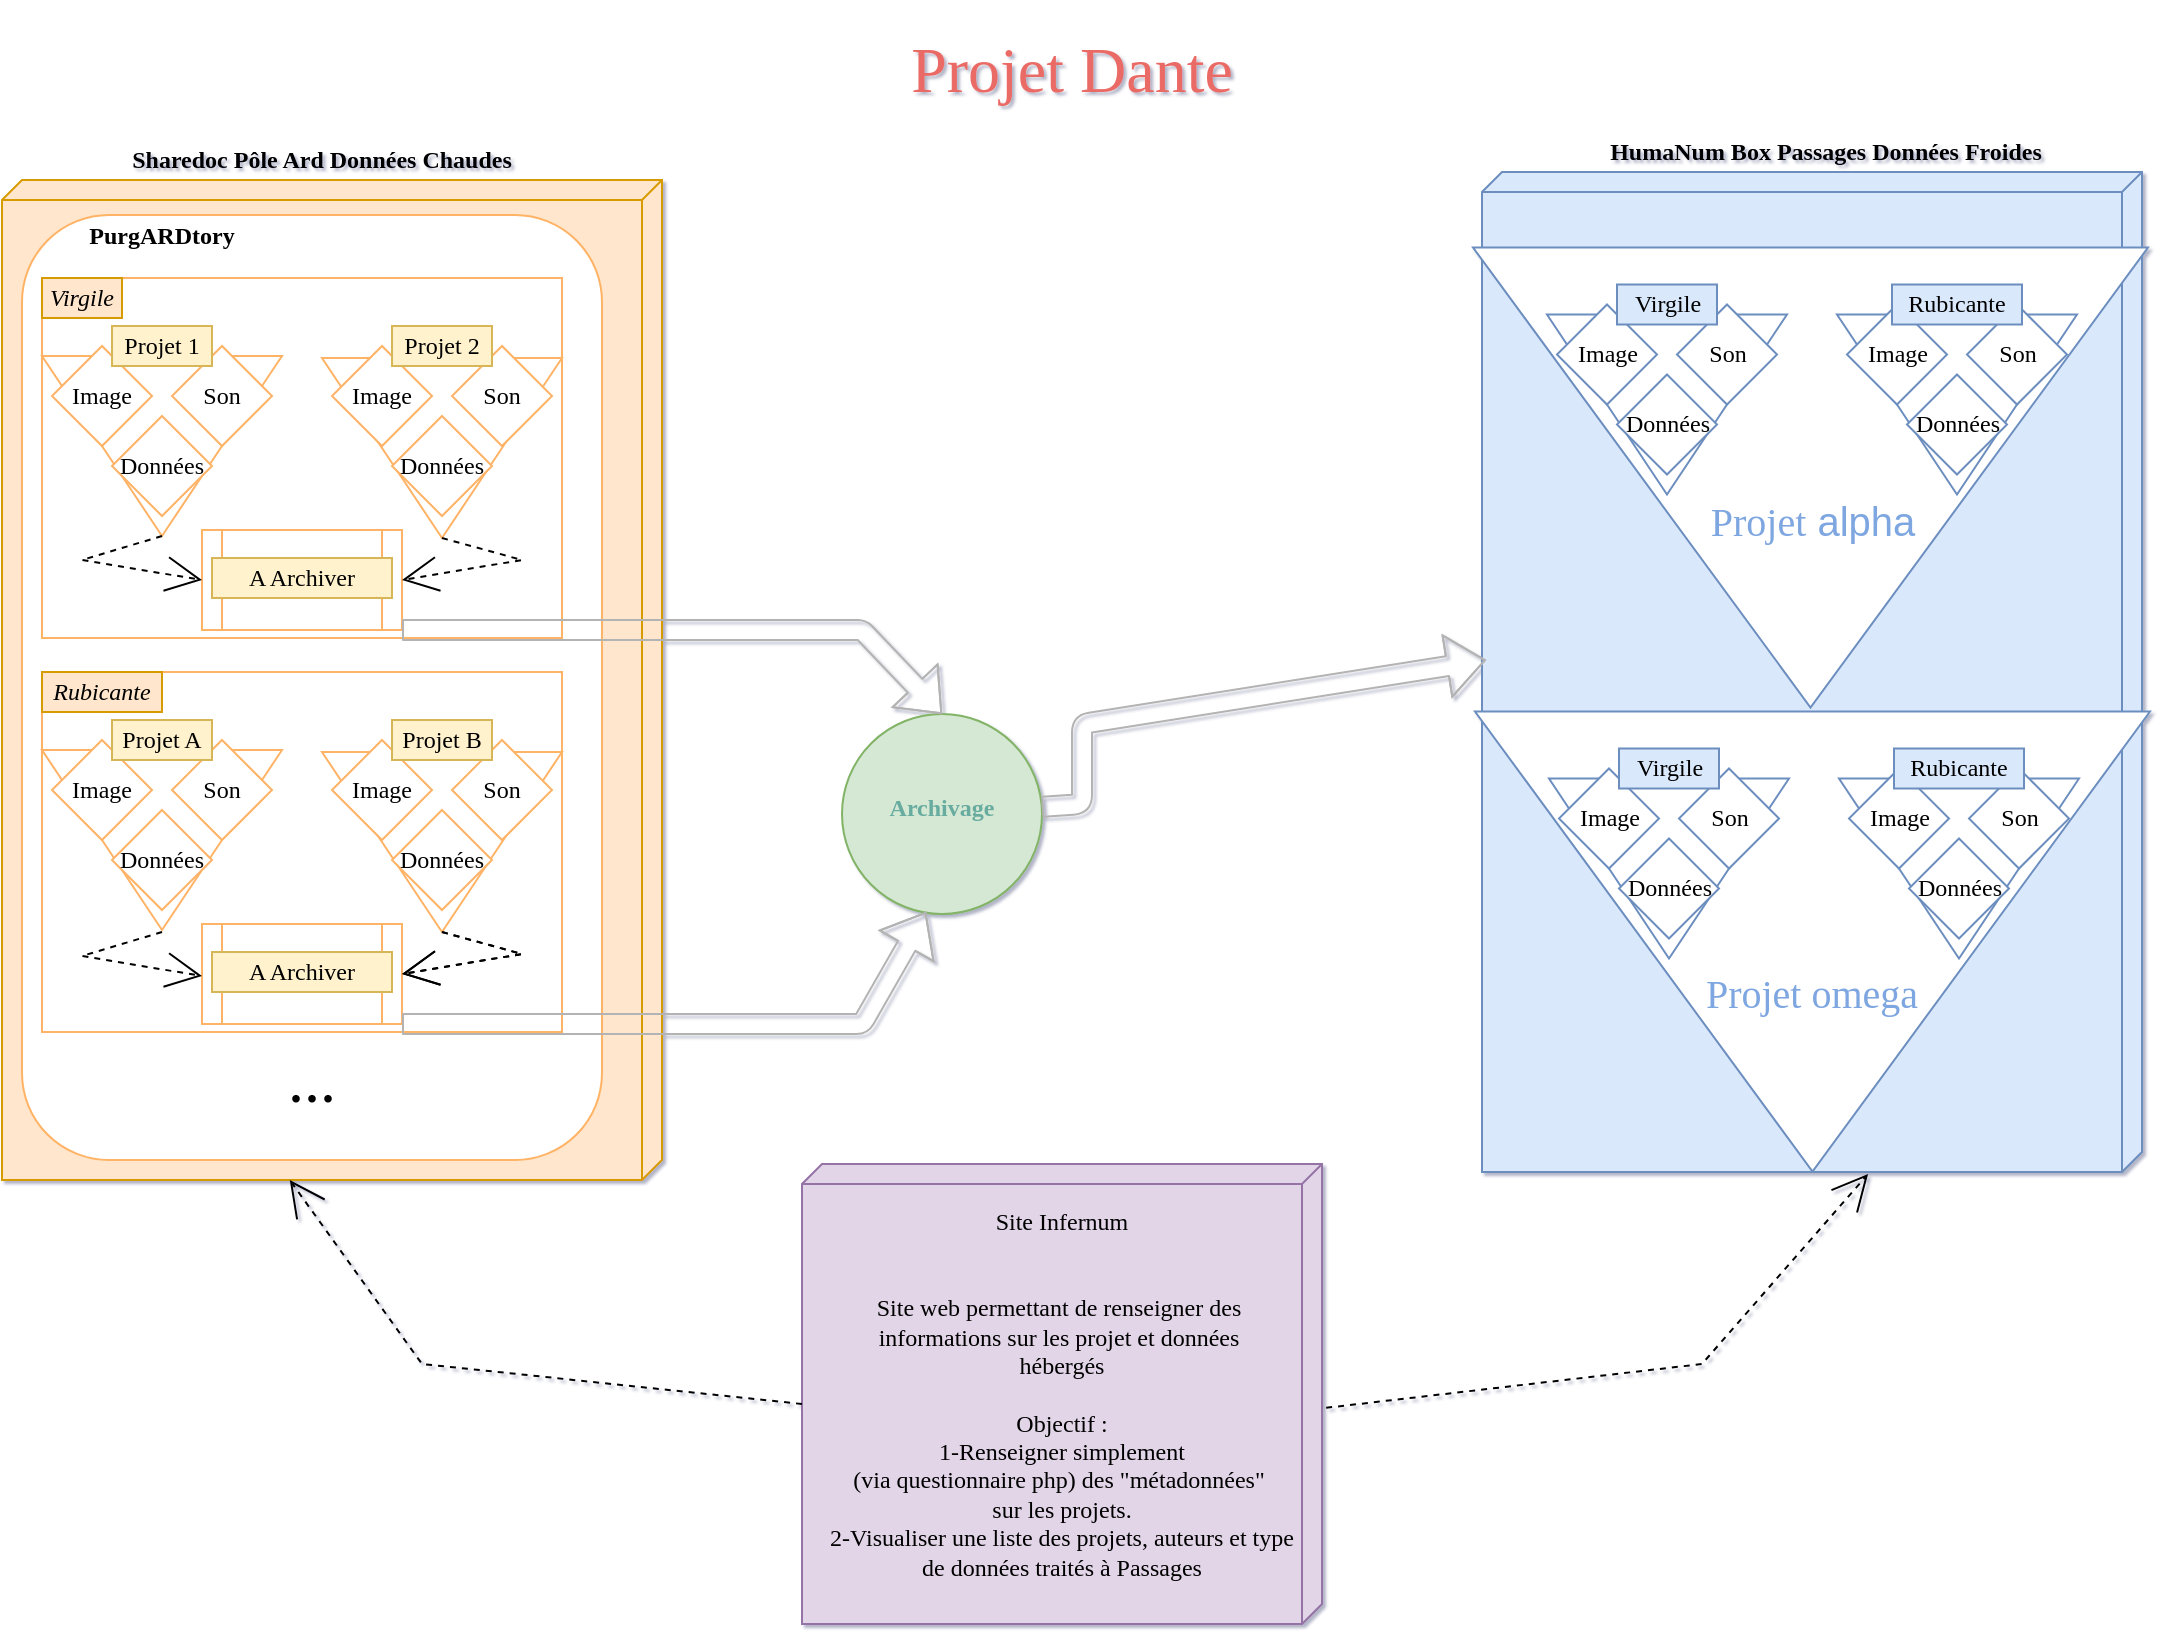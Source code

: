 <mxfile version="14.7.3" type="github">
  <diagram name="Page-1" id="5f0bae14-7c28-e335-631c-24af17079c00">
    <mxGraphModel dx="1422" dy="801" grid="1" gridSize="10" guides="1" tooltips="1" connect="1" arrows="1" fold="1" page="1" pageScale="1" pageWidth="1100" pageHeight="850" background="#ffffff" math="0" shadow="1">
      <root>
        <mxCell id="0" />
        <mxCell id="1" parent="0" />
        <mxCell id="-P8GrV4rSHHgKXdaOTVs-172" value="" style="ellipse;whiteSpace=wrap;html=1;aspect=fixed;fontFamily=Georgia;fontSize=23;strokeColor=#82b366;fillColor=#d5e8d4;" vertex="1" parent="1">
          <mxGeometry x="430" y="375" width="100" height="100" as="geometry" />
        </mxCell>
        <mxCell id="39150e848f15840c-1" value="" style="verticalAlign=top;align=left;spacingTop=8;spacingLeft=2;spacingRight=12;shape=cube;size=10;direction=south;fontStyle=4;html=1;rounded=0;shadow=0;comic=0;labelBackgroundColor=none;strokeWidth=1;fontFamily=Verdana;fontSize=12;fillColor=#ffe6cc;strokeColor=#d79b00;" parent="1" vertex="1">
          <mxGeometry x="10" y="108" width="330" height="500" as="geometry" />
        </mxCell>
        <mxCell id="39150e848f15840c-2" value="" style="verticalAlign=top;align=left;spacingTop=8;spacingLeft=2;spacingRight=12;shape=cube;size=10;direction=south;fontStyle=4;html=1;rounded=0;shadow=0;comic=0;labelBackgroundColor=none;strokeWidth=1;fontFamily=Verdana;fontSize=12;fillColor=#dae8fc;strokeColor=#6c8ebf;" parent="1" vertex="1">
          <mxGeometry x="750" y="104" width="330" height="500" as="geometry" />
        </mxCell>
        <mxCell id="39150e848f15840c-3" value="" style="verticalAlign=top;align=left;spacingTop=8;spacingLeft=2;spacingRight=12;shape=cube;size=10;direction=south;fontStyle=4;html=1;rounded=0;shadow=0;comic=0;labelBackgroundColor=none;strokeWidth=1;fontFamily=Georgia;fontSize=12;fillColor=#e1d5e7;strokeColor=#9673a6;" parent="1" vertex="1">
          <mxGeometry x="410" y="600" width="260" height="230" as="geometry" />
        </mxCell>
        <mxCell id="-P8GrV4rSHHgKXdaOTVs-6" value="&lt;font color=&quot;#67ab9f&quot;&gt;Archivage&lt;/font&gt;" style="text;html=1;strokeColor=none;fillColor=none;align=center;verticalAlign=middle;whiteSpace=wrap;rounded=0;fontFamily=Georgia;fontStyle=1" vertex="1" parent="1">
          <mxGeometry x="440" y="412.25" width="80" height="20" as="geometry" />
        </mxCell>
        <mxCell id="-P8GrV4rSHHgKXdaOTVs-8" value="&lt;b&gt;HumaNum Box Passages Données Froides&lt;/b&gt;" style="text;html=1;strokeColor=none;fillColor=none;align=center;verticalAlign=middle;whiteSpace=wrap;rounded=0;fontFamily=Georgia;" vertex="1" parent="1">
          <mxGeometry x="762" y="84" width="320" height="20" as="geometry" />
        </mxCell>
        <mxCell id="-P8GrV4rSHHgKXdaOTVs-9" value="Sharedoc Pôle Ard Données Chaudes" style="text;html=1;strokeColor=none;fillColor=none;align=center;verticalAlign=middle;whiteSpace=wrap;rounded=0;fontFamily=Georgia;fontStyle=1" vertex="1" parent="1">
          <mxGeometry x="10" y="88" width="320" height="20" as="geometry" />
        </mxCell>
        <mxCell id="-P8GrV4rSHHgKXdaOTVs-12" value="" style="rounded=1;whiteSpace=wrap;html=1;fontFamily=Georgia;gradientColor=#ffffff;strokeColor=#FFB366;" vertex="1" parent="1">
          <mxGeometry x="20" y="125.5" width="290" height="472.5" as="geometry" />
        </mxCell>
        <mxCell id="-P8GrV4rSHHgKXdaOTVs-15" value="PurgARDtory" style="text;html=1;strokeColor=none;fillColor=none;align=center;verticalAlign=middle;whiteSpace=wrap;rounded=0;fontFamily=Georgia;fontStyle=1" vertex="1" parent="1">
          <mxGeometry x="50" y="125.5" width="80" height="20" as="geometry" />
        </mxCell>
        <mxCell id="-P8GrV4rSHHgKXdaOTVs-17" value="" style="whiteSpace=wrap;html=1;fontFamily=Georgia;strokeColor=#FFB366;fillColor=#ffffff;gradientColor=#ffffff;" vertex="1" parent="1">
          <mxGeometry x="30" y="157" width="260" height="180" as="geometry" />
        </mxCell>
        <mxCell id="-P8GrV4rSHHgKXdaOTVs-24" value="Virgile" style="text;html=1;strokeColor=#d79b00;fillColor=#ffe6cc;align=center;verticalAlign=middle;whiteSpace=wrap;rounded=0;fontFamily=Georgia;fontStyle=2" vertex="1" parent="1">
          <mxGeometry x="30" y="157" width="40" height="20" as="geometry" />
        </mxCell>
        <mxCell id="-P8GrV4rSHHgKXdaOTVs-27" value="" style="shape=process;whiteSpace=wrap;html=1;backgroundOutline=1;fontFamily=Georgia;strokeColor=#FFB366;fillColor=#ffffff;gradientColor=#ffffff;" vertex="1" parent="1">
          <mxGeometry x="110" y="283" width="100" height="50" as="geometry" />
        </mxCell>
        <mxCell id="-P8GrV4rSHHgKXdaOTVs-28" value="A Archiver" style="text;html=1;strokeColor=#d6b656;fillColor=#fff2cc;align=center;verticalAlign=middle;whiteSpace=wrap;rounded=0;fontFamily=Georgia;" vertex="1" parent="1">
          <mxGeometry x="115" y="297" width="90" height="20" as="geometry" />
        </mxCell>
        <mxCell id="-P8GrV4rSHHgKXdaOTVs-36" value="" style="group" vertex="1" connectable="0" parent="1">
          <mxGeometry x="30" y="191" width="120" height="95" as="geometry" />
        </mxCell>
        <mxCell id="-P8GrV4rSHHgKXdaOTVs-25" value="" style="triangle;whiteSpace=wrap;html=1;fontFamily=Georgia;strokeColor=#FFB366;fillColor=#ffffff;gradientColor=#ffffff;rotation=-90;direction=west;" vertex="1" parent="-P8GrV4rSHHgKXdaOTVs-36">
          <mxGeometry x="15" y="-10" width="90" height="120" as="geometry" />
        </mxCell>
        <mxCell id="-P8GrV4rSHHgKXdaOTVs-33" value="Image" style="rhombus;whiteSpace=wrap;html=1;fontFamily=Georgia;strokeColor=#FFB366;fillColor=#ffffff;gradientColor=#ffffff;" vertex="1" parent="-P8GrV4rSHHgKXdaOTVs-36">
          <mxGeometry x="5" width="50" height="50" as="geometry" />
        </mxCell>
        <mxCell id="-P8GrV4rSHHgKXdaOTVs-34" value="Son" style="rhombus;whiteSpace=wrap;html=1;fontFamily=Georgia;strokeColor=#FFB366;fillColor=#ffffff;gradientColor=#ffffff;" vertex="1" parent="-P8GrV4rSHHgKXdaOTVs-36">
          <mxGeometry x="65" width="50" height="50" as="geometry" />
        </mxCell>
        <mxCell id="-P8GrV4rSHHgKXdaOTVs-35" value="Données" style="rhombus;whiteSpace=wrap;html=1;fontFamily=Georgia;strokeColor=#FFB366;fillColor=#ffffff;gradientColor=#ffffff;" vertex="1" parent="-P8GrV4rSHHgKXdaOTVs-36">
          <mxGeometry x="35" y="35" width="50" height="50" as="geometry" />
        </mxCell>
        <mxCell id="-P8GrV4rSHHgKXdaOTVs-37" value="" style="group" vertex="1" connectable="0" parent="1">
          <mxGeometry x="170" y="192" width="120" height="95" as="geometry" />
        </mxCell>
        <mxCell id="-P8GrV4rSHHgKXdaOTVs-66" value="" style="group" vertex="1" connectable="0" parent="-P8GrV4rSHHgKXdaOTVs-37">
          <mxGeometry y="-1" width="120" height="96" as="geometry" />
        </mxCell>
        <mxCell id="-P8GrV4rSHHgKXdaOTVs-38" value="" style="triangle;whiteSpace=wrap;html=1;fontFamily=Georgia;strokeColor=#FFB366;fillColor=#ffffff;gradientColor=#ffffff;rotation=-90;direction=west;" vertex="1" parent="-P8GrV4rSHHgKXdaOTVs-66">
          <mxGeometry x="15" y="-9" width="90" height="120" as="geometry" />
        </mxCell>
        <mxCell id="-P8GrV4rSHHgKXdaOTVs-39" value="Image" style="rhombus;whiteSpace=wrap;html=1;fontFamily=Georgia;strokeColor=#FFB366;fillColor=#ffffff;gradientColor=#ffffff;" vertex="1" parent="-P8GrV4rSHHgKXdaOTVs-66">
          <mxGeometry x="5" width="50" height="50" as="geometry" />
        </mxCell>
        <mxCell id="-P8GrV4rSHHgKXdaOTVs-40" value="Son" style="rhombus;whiteSpace=wrap;html=1;fontFamily=Georgia;strokeColor=#FFB366;fillColor=#ffffff;gradientColor=#ffffff;" vertex="1" parent="-P8GrV4rSHHgKXdaOTVs-66">
          <mxGeometry x="65" width="50" height="50" as="geometry" />
        </mxCell>
        <mxCell id="-P8GrV4rSHHgKXdaOTVs-41" value="Données" style="rhombus;whiteSpace=wrap;html=1;fontFamily=Georgia;strokeColor=#FFB366;fillColor=#ffffff;gradientColor=#ffffff;" vertex="1" parent="-P8GrV4rSHHgKXdaOTVs-66">
          <mxGeometry x="35" y="35" width="50" height="50" as="geometry" />
        </mxCell>
        <mxCell id="-P8GrV4rSHHgKXdaOTVs-42" value="Projet 1" style="text;html=1;strokeColor=#d6b656;fillColor=#fff2cc;align=center;verticalAlign=middle;whiteSpace=wrap;rounded=0;fontFamily=Georgia;" vertex="1" parent="1">
          <mxGeometry x="65" y="181" width="50" height="20" as="geometry" />
        </mxCell>
        <mxCell id="-P8GrV4rSHHgKXdaOTVs-43" value="Projet 2" style="text;html=1;strokeColor=#d6b656;fillColor=#fff2cc;align=center;verticalAlign=middle;whiteSpace=wrap;rounded=0;fontFamily=Georgia;" vertex="1" parent="1">
          <mxGeometry x="205" y="181" width="50" height="20" as="geometry" />
        </mxCell>
        <mxCell id="-P8GrV4rSHHgKXdaOTVs-44" value="" style="whiteSpace=wrap;html=1;fontFamily=Georgia;strokeColor=#FFB366;fillColor=#ffffff;gradientColor=#ffffff;" vertex="1" parent="1">
          <mxGeometry x="30" y="354" width="260" height="180" as="geometry" />
        </mxCell>
        <mxCell id="-P8GrV4rSHHgKXdaOTVs-45" value="Rubicante" style="text;html=1;strokeColor=#d79b00;fillColor=#ffe6cc;align=center;verticalAlign=middle;whiteSpace=wrap;rounded=0;fontFamily=Georgia;fontStyle=2" vertex="1" parent="1">
          <mxGeometry x="30" y="354" width="60" height="20" as="geometry" />
        </mxCell>
        <mxCell id="-P8GrV4rSHHgKXdaOTVs-46" value="" style="shape=process;whiteSpace=wrap;html=1;backgroundOutline=1;fontFamily=Georgia;strokeColor=#FFB366;fillColor=#ffffff;gradientColor=#ffffff;" vertex="1" parent="1">
          <mxGeometry x="110" y="480" width="100" height="50" as="geometry" />
        </mxCell>
        <mxCell id="-P8GrV4rSHHgKXdaOTVs-47" value="A Archiver" style="text;html=1;strokeColor=#d6b656;fillColor=#fff2cc;align=center;verticalAlign=middle;whiteSpace=wrap;rounded=0;fontFamily=Georgia;" vertex="1" parent="1">
          <mxGeometry x="115" y="494" width="90" height="20" as="geometry" />
        </mxCell>
        <mxCell id="-P8GrV4rSHHgKXdaOTVs-48" value="" style="group" vertex="1" connectable="0" parent="1">
          <mxGeometry x="30" y="388" width="120" height="95" as="geometry" />
        </mxCell>
        <mxCell id="-P8GrV4rSHHgKXdaOTVs-49" value="" style="triangle;whiteSpace=wrap;html=1;fontFamily=Georgia;strokeColor=#FFB366;fillColor=#ffffff;gradientColor=#ffffff;rotation=-90;direction=west;" vertex="1" parent="-P8GrV4rSHHgKXdaOTVs-48">
          <mxGeometry x="15" y="-10" width="90" height="120" as="geometry" />
        </mxCell>
        <mxCell id="-P8GrV4rSHHgKXdaOTVs-50" value="Image" style="rhombus;whiteSpace=wrap;html=1;fontFamily=Georgia;strokeColor=#FFB366;fillColor=#ffffff;gradientColor=#ffffff;" vertex="1" parent="-P8GrV4rSHHgKXdaOTVs-48">
          <mxGeometry x="5" width="50" height="50" as="geometry" />
        </mxCell>
        <mxCell id="-P8GrV4rSHHgKXdaOTVs-51" value="Son" style="rhombus;whiteSpace=wrap;html=1;fontFamily=Georgia;strokeColor=#FFB366;fillColor=#ffffff;gradientColor=#ffffff;" vertex="1" parent="-P8GrV4rSHHgKXdaOTVs-48">
          <mxGeometry x="65" width="50" height="50" as="geometry" />
        </mxCell>
        <mxCell id="-P8GrV4rSHHgKXdaOTVs-52" value="Données" style="rhombus;whiteSpace=wrap;html=1;fontFamily=Georgia;strokeColor=#FFB366;fillColor=#ffffff;gradientColor=#ffffff;" vertex="1" parent="-P8GrV4rSHHgKXdaOTVs-48">
          <mxGeometry x="35" y="35" width="50" height="50" as="geometry" />
        </mxCell>
        <mxCell id="-P8GrV4rSHHgKXdaOTVs-53" value="" style="group" vertex="1" connectable="0" parent="1">
          <mxGeometry x="170" y="389" width="120" height="95" as="geometry" />
        </mxCell>
        <mxCell id="-P8GrV4rSHHgKXdaOTVs-54" value="" style="triangle;whiteSpace=wrap;html=1;fontFamily=Georgia;strokeColor=#FFB366;fillColor=#ffffff;gradientColor=#ffffff;rotation=-90;direction=west;" vertex="1" parent="-P8GrV4rSHHgKXdaOTVs-53">
          <mxGeometry x="15" y="-10" width="90" height="120" as="geometry" />
        </mxCell>
        <mxCell id="-P8GrV4rSHHgKXdaOTVs-55" value="Image" style="rhombus;whiteSpace=wrap;html=1;fontFamily=Georgia;strokeColor=#FFB366;fillColor=#ffffff;gradientColor=#ffffff;" vertex="1" parent="-P8GrV4rSHHgKXdaOTVs-53">
          <mxGeometry x="5" y="-1" width="50" height="50" as="geometry" />
        </mxCell>
        <mxCell id="-P8GrV4rSHHgKXdaOTVs-56" value="Son" style="rhombus;whiteSpace=wrap;html=1;fontFamily=Georgia;strokeColor=#FFB366;fillColor=#ffffff;gradientColor=#ffffff;" vertex="1" parent="-P8GrV4rSHHgKXdaOTVs-53">
          <mxGeometry x="65" y="-1" width="50" height="50" as="geometry" />
        </mxCell>
        <mxCell id="-P8GrV4rSHHgKXdaOTVs-57" value="Données" style="rhombus;whiteSpace=wrap;html=1;fontFamily=Georgia;strokeColor=#FFB366;fillColor=#ffffff;gradientColor=#ffffff;" vertex="1" parent="-P8GrV4rSHHgKXdaOTVs-53">
          <mxGeometry x="35" y="34" width="50" height="50" as="geometry" />
        </mxCell>
        <mxCell id="-P8GrV4rSHHgKXdaOTVs-58" value="Projet A" style="text;html=1;strokeColor=#d6b656;fillColor=#fff2cc;align=center;verticalAlign=middle;whiteSpace=wrap;rounded=0;fontFamily=Georgia;" vertex="1" parent="1">
          <mxGeometry x="65" y="378" width="50" height="20" as="geometry" />
        </mxCell>
        <mxCell id="-P8GrV4rSHHgKXdaOTVs-59" value="Projet B" style="text;html=1;strokeColor=#d6b656;fillColor=#fff2cc;align=center;verticalAlign=middle;whiteSpace=wrap;rounded=0;fontFamily=Georgia;" vertex="1" parent="1">
          <mxGeometry x="205" y="378" width="50" height="20" as="geometry" />
        </mxCell>
        <mxCell id="-P8GrV4rSHHgKXdaOTVs-60" value="..." style="text;html=1;strokeColor=none;fillColor=none;align=center;verticalAlign=middle;whiteSpace=wrap;rounded=0;fontFamily=Georgia;fontSize=32;" vertex="1" parent="1">
          <mxGeometry x="145" y="548" width="40" height="20" as="geometry" />
        </mxCell>
        <mxCell id="-P8GrV4rSHHgKXdaOTVs-61" style="edgeStyle=none;rounded=0;html=1;dashed=1;labelBackgroundColor=none;startArrow=none;startFill=0;startSize=8;endArrow=open;endFill=0;endSize=16;fontFamily=Verdana;fontSize=12;exitX=1;exitY=0.5;exitDx=0;exitDy=0;entryX=0;entryY=0.5;entryDx=0;entryDy=0;" edge="1" parent="1" source="-P8GrV4rSHHgKXdaOTVs-25" target="-P8GrV4rSHHgKXdaOTVs-27">
          <mxGeometry relative="1" as="geometry">
            <mxPoint x="320.89" y="814.143" as="sourcePoint" />
            <mxPoint x="110" y="328" as="targetPoint" />
            <Array as="points">
              <mxPoint x="50" y="298" />
            </Array>
          </mxGeometry>
        </mxCell>
        <mxCell id="-P8GrV4rSHHgKXdaOTVs-62" style="edgeStyle=none;rounded=0;html=1;dashed=1;labelBackgroundColor=none;startArrow=none;startFill=0;startSize=8;endArrow=open;endFill=0;endSize=16;fontFamily=Verdana;fontSize=12;exitX=1;exitY=0.5;exitDx=0;exitDy=0;entryX=1;entryY=0.5;entryDx=0;entryDy=0;" edge="1" parent="1" source="-P8GrV4rSHHgKXdaOTVs-38" target="-P8GrV4rSHHgKXdaOTVs-27">
          <mxGeometry relative="1" as="geometry">
            <mxPoint x="100" y="296" as="sourcePoint" />
            <mxPoint x="120" y="338" as="targetPoint" />
            <Array as="points">
              <mxPoint x="270" y="298" />
            </Array>
          </mxGeometry>
        </mxCell>
        <mxCell id="-P8GrV4rSHHgKXdaOTVs-63" style="edgeStyle=none;rounded=0;html=1;dashed=1;labelBackgroundColor=none;startArrow=none;startFill=0;startSize=8;endArrow=open;endFill=0;endSize=16;fontFamily=Verdana;fontSize=12;exitX=1;exitY=0.5;exitDx=0;exitDy=0;entryX=1;entryY=0.5;entryDx=0;entryDy=0;" edge="1" parent="1">
          <mxGeometry relative="1" as="geometry">
            <mxPoint x="230" y="484" as="sourcePoint" />
            <mxPoint x="210" y="505" as="targetPoint" />
            <Array as="points">
              <mxPoint x="270" y="495" />
            </Array>
          </mxGeometry>
        </mxCell>
        <mxCell id="-P8GrV4rSHHgKXdaOTVs-64" style="edgeStyle=none;rounded=0;html=1;dashed=1;labelBackgroundColor=none;startArrow=none;startFill=0;startSize=8;endArrow=open;endFill=0;endSize=16;fontFamily=Verdana;fontSize=12;exitX=1;exitY=0.5;exitDx=0;exitDy=0;entryX=0;entryY=0.5;entryDx=0;entryDy=0;" edge="1" parent="1">
          <mxGeometry relative="1" as="geometry">
            <mxPoint x="90" y="484" as="sourcePoint" />
            <mxPoint x="110" y="506" as="targetPoint" />
            <Array as="points">
              <mxPoint x="50" y="496" />
            </Array>
          </mxGeometry>
        </mxCell>
        <mxCell id="-P8GrV4rSHHgKXdaOTVs-145" value="" style="shape=flexArrow;endArrow=classic;html=1;fontFamily=Georgia;fontSize=32;entryX=0.488;entryY=0.994;entryDx=0;entryDy=0;entryPerimeter=0;startArrow=none;strokeColor=#B3B3B3;" edge="1" parent="1" source="-P8GrV4rSHHgKXdaOTVs-172" target="39150e848f15840c-2">
          <mxGeometry width="50" height="50" relative="1" as="geometry">
            <mxPoint x="450" y="420" as="sourcePoint" />
            <mxPoint x="750" y="368.25" as="targetPoint" />
            <Array as="points">
              <mxPoint x="550" y="420" />
              <mxPoint x="550" y="380" />
            </Array>
          </mxGeometry>
        </mxCell>
        <mxCell id="-P8GrV4rSHHgKXdaOTVs-148" value="" style="shape=flexArrow;endArrow=classic;html=1;fontFamily=Georgia;fontSize=32;exitX=1;exitY=1;exitDx=0;exitDy=0;entryX=0.42;entryY=0.99;entryDx=0;entryDy=0;entryPerimeter=0;strokeColor=#B3B3B3;" edge="1" parent="1" source="-P8GrV4rSHHgKXdaOTVs-46" target="-P8GrV4rSHHgKXdaOTVs-172">
          <mxGeometry width="50" height="50" relative="1" as="geometry">
            <mxPoint x="520" y="418" as="sourcePoint" />
            <mxPoint x="450" y="460" as="targetPoint" />
            <Array as="points">
              <mxPoint x="440" y="530" />
            </Array>
          </mxGeometry>
        </mxCell>
        <mxCell id="-P8GrV4rSHHgKXdaOTVs-149" value="" style="shape=flexArrow;endArrow=classic;html=1;fontFamily=Georgia;fontSize=32;exitX=1;exitY=1;exitDx=0;exitDy=0;entryX=0.5;entryY=0;entryDx=0;entryDy=0;strokeColor=#B3B3B3;" edge="1" parent="1" source="-P8GrV4rSHHgKXdaOTVs-27" target="-P8GrV4rSHHgKXdaOTVs-172">
          <mxGeometry width="50" height="50" relative="1" as="geometry">
            <mxPoint x="520" y="418" as="sourcePoint" />
            <mxPoint x="450" y="380" as="targetPoint" />
            <Array as="points">
              <mxPoint x="440" y="333" />
            </Array>
          </mxGeometry>
        </mxCell>
        <mxCell id="-P8GrV4rSHHgKXdaOTVs-151" value="Projet Dante" style="text;html=1;align=center;verticalAlign=middle;whiteSpace=wrap;rounded=0;fontFamily=Georgia;fontSize=32;fontColor=#EA6B66;" vertex="1" parent="1">
          <mxGeometry x="380" y="18" width="330" height="70" as="geometry" />
        </mxCell>
        <mxCell id="-P8GrV4rSHHgKXdaOTVs-152" value="" style="triangle;whiteSpace=wrap;html=1;fontFamily=Georgia;strokeColor=#6c8ebf;rotation=-90;direction=west;" vertex="1" parent="1">
          <mxGeometry x="799.25" y="88" width="230" height="337.5" as="geometry" />
        </mxCell>
        <mxCell id="-P8GrV4rSHHgKXdaOTVs-74" value="" style="triangle;whiteSpace=wrap;html=1;fontFamily=Georgia;strokeColor=#6c8ebf;rotation=-90;direction=west;" vertex="1" parent="1">
          <mxGeometry x="797.5" y="160.25" width="90" height="120" as="geometry" />
        </mxCell>
        <mxCell id="-P8GrV4rSHHgKXdaOTVs-75" value="Image" style="rhombus;whiteSpace=wrap;html=1;fontFamily=Georgia;strokeColor=#6c8ebf;" vertex="1" parent="1">
          <mxGeometry x="787.5" y="170.25" width="50" height="50" as="geometry" />
        </mxCell>
        <mxCell id="-P8GrV4rSHHgKXdaOTVs-76" value="Son" style="rhombus;whiteSpace=wrap;html=1;fontFamily=Georgia;strokeColor=#6c8ebf;" vertex="1" parent="1">
          <mxGeometry x="847.5" y="170.25" width="50" height="50" as="geometry" />
        </mxCell>
        <mxCell id="-P8GrV4rSHHgKXdaOTVs-77" value="Données" style="rhombus;whiteSpace=wrap;html=1;fontFamily=Georgia;strokeColor=#6c8ebf;" vertex="1" parent="1">
          <mxGeometry x="817.5" y="205.25" width="50" height="50" as="geometry" />
        </mxCell>
        <mxCell id="-P8GrV4rSHHgKXdaOTVs-84" value="Virgile" style="text;html=1;strokeColor=#6c8ebf;align=center;verticalAlign=middle;whiteSpace=wrap;rounded=0;fontFamily=Georgia;fillColor=#dae8fc;" vertex="1" parent="1">
          <mxGeometry x="817.5" y="160.25" width="50" height="20" as="geometry" />
        </mxCell>
        <mxCell id="-P8GrV4rSHHgKXdaOTVs-125" value="" style="triangle;whiteSpace=wrap;html=1;fontFamily=Georgia;strokeColor=#6c8ebf;rotation=-90;direction=west;" vertex="1" parent="1">
          <mxGeometry x="942.5" y="160.25" width="90" height="120" as="geometry" />
        </mxCell>
        <mxCell id="-P8GrV4rSHHgKXdaOTVs-126" value="Image" style="rhombus;whiteSpace=wrap;html=1;fontFamily=Georgia;strokeColor=#6c8ebf;" vertex="1" parent="1">
          <mxGeometry x="932.5" y="170.25" width="50" height="50" as="geometry" />
        </mxCell>
        <mxCell id="-P8GrV4rSHHgKXdaOTVs-127" value="Son" style="rhombus;whiteSpace=wrap;html=1;fontFamily=Georgia;strokeColor=#6c8ebf;" vertex="1" parent="1">
          <mxGeometry x="992.5" y="170.25" width="50" height="50" as="geometry" />
        </mxCell>
        <mxCell id="-P8GrV4rSHHgKXdaOTVs-128" value="Données" style="rhombus;whiteSpace=wrap;html=1;fontFamily=Georgia;strokeColor=#6c8ebf;" vertex="1" parent="1">
          <mxGeometry x="962.5" y="205.25" width="50" height="50" as="geometry" />
        </mxCell>
        <mxCell id="-P8GrV4rSHHgKXdaOTVs-129" value="Rubicante" style="text;html=1;strokeColor=#6c8ebf;align=center;verticalAlign=middle;whiteSpace=wrap;rounded=0;fontFamily=Georgia;fillColor=#dae8fc;" vertex="1" parent="1">
          <mxGeometry x="955" y="160.25" width="65" height="20" as="geometry" />
        </mxCell>
        <mxCell id="-P8GrV4rSHHgKXdaOTVs-154" value="&lt;font color=&quot;#7ea6e0&quot; style=&quot;font-size: 20px;&quot;&gt;Projet&lt;font face=&quot;helvetica, sans-serif&quot; style=&quot;font-size: 20px;&quot;&gt;&lt;span style=&quot;background-color: rgb(255, 255, 255); font-size: 20px;&quot;&gt;&amp;nbsp;alpha&lt;/span&gt;&lt;/font&gt;&lt;/font&gt;" style="text;html=1;strokeColor=none;fillColor=none;align=center;verticalAlign=middle;whiteSpace=wrap;rounded=0;fontFamily=Georgia;fontSize=20;fontColor=#EA6B66;" vertex="1" parent="1">
          <mxGeometry x="854.88" y="268.75" width="120.75" height="18.25" as="geometry" />
        </mxCell>
        <mxCell id="-P8GrV4rSHHgKXdaOTVs-155" value="" style="triangle;whiteSpace=wrap;html=1;fontFamily=Georgia;strokeColor=#6c8ebf;rotation=-90;direction=west;" vertex="1" parent="1">
          <mxGeometry x="800.25" y="320" width="230" height="337.5" as="geometry" />
        </mxCell>
        <mxCell id="-P8GrV4rSHHgKXdaOTVs-156" value="" style="triangle;whiteSpace=wrap;html=1;fontFamily=Georgia;strokeColor=#6c8ebf;rotation=-90;direction=west;" vertex="1" parent="1">
          <mxGeometry x="798.5" y="392.25" width="90" height="120" as="geometry" />
        </mxCell>
        <mxCell id="-P8GrV4rSHHgKXdaOTVs-157" value="Image" style="rhombus;whiteSpace=wrap;html=1;fontFamily=Georgia;strokeColor=#6c8ebf;" vertex="1" parent="1">
          <mxGeometry x="788.5" y="402.25" width="50" height="50" as="geometry" />
        </mxCell>
        <mxCell id="-P8GrV4rSHHgKXdaOTVs-158" value="Son" style="rhombus;whiteSpace=wrap;html=1;fontFamily=Georgia;strokeColor=#6c8ebf;" vertex="1" parent="1">
          <mxGeometry x="848.5" y="402.25" width="50" height="50" as="geometry" />
        </mxCell>
        <mxCell id="-P8GrV4rSHHgKXdaOTVs-159" value="Données" style="rhombus;whiteSpace=wrap;html=1;fontFamily=Georgia;strokeColor=#6c8ebf;" vertex="1" parent="1">
          <mxGeometry x="818.5" y="437.25" width="50" height="50" as="geometry" />
        </mxCell>
        <mxCell id="-P8GrV4rSHHgKXdaOTVs-160" value="Virgile" style="text;html=1;strokeColor=#6c8ebf;align=center;verticalAlign=middle;whiteSpace=wrap;rounded=0;fontFamily=Georgia;fillColor=#dae8fc;" vertex="1" parent="1">
          <mxGeometry x="818.5" y="392.25" width="50" height="20" as="geometry" />
        </mxCell>
        <mxCell id="-P8GrV4rSHHgKXdaOTVs-161" value="" style="triangle;whiteSpace=wrap;html=1;fontFamily=Georgia;strokeColor=#6c8ebf;rotation=-90;direction=west;" vertex="1" parent="1">
          <mxGeometry x="943.5" y="392.25" width="90" height="120" as="geometry" />
        </mxCell>
        <mxCell id="-P8GrV4rSHHgKXdaOTVs-162" value="Image" style="rhombus;whiteSpace=wrap;html=1;fontFamily=Georgia;strokeColor=#6c8ebf;" vertex="1" parent="1">
          <mxGeometry x="933.5" y="402.25" width="50" height="50" as="geometry" />
        </mxCell>
        <mxCell id="-P8GrV4rSHHgKXdaOTVs-163" value="Son" style="rhombus;whiteSpace=wrap;html=1;fontFamily=Georgia;strokeColor=#6c8ebf;" vertex="1" parent="1">
          <mxGeometry x="993.5" y="402.25" width="50" height="50" as="geometry" />
        </mxCell>
        <mxCell id="-P8GrV4rSHHgKXdaOTVs-164" value="Données" style="rhombus;whiteSpace=wrap;html=1;fontFamily=Georgia;strokeColor=#6c8ebf;" vertex="1" parent="1">
          <mxGeometry x="963.5" y="437.25" width="50" height="50" as="geometry" />
        </mxCell>
        <mxCell id="-P8GrV4rSHHgKXdaOTVs-165" value="Rubicante" style="text;html=1;strokeColor=#6c8ebf;align=center;verticalAlign=middle;whiteSpace=wrap;rounded=0;fontFamily=Georgia;fillColor=#dae8fc;" vertex="1" parent="1">
          <mxGeometry x="956" y="392.25" width="65" height="20" as="geometry" />
        </mxCell>
        <mxCell id="-P8GrV4rSHHgKXdaOTVs-166" value="&lt;font color=&quot;#7ea6e0&quot; style=&quot;font-size: 20px&quot;&gt;Projet omega&lt;/font&gt;" style="text;html=1;strokeColor=none;fillColor=none;align=center;verticalAlign=middle;whiteSpace=wrap;rounded=0;fontFamily=Georgia;fontSize=20;fontColor=#EA6B66;" vertex="1" parent="1">
          <mxGeometry x="850.25" y="503.75" width="130" height="20" as="geometry" />
        </mxCell>
        <mxCell id="-P8GrV4rSHHgKXdaOTVs-169" style="edgeStyle=none;rounded=0;html=1;dashed=1;labelBackgroundColor=none;startArrow=none;startFill=0;startSize=8;endArrow=open;endFill=0;endSize=16;fontFamily=Verdana;fontSize=12;exitX=1;exitY=0.5;exitDx=0;exitDy=0;entryX=1;entryY=0.5;entryDx=0;entryDy=0;" edge="1" parent="1">
          <mxGeometry relative="1" as="geometry">
            <mxPoint x="230" y="484" as="sourcePoint" />
            <mxPoint x="210" y="505" as="targetPoint" />
            <Array as="points">
              <mxPoint x="270" y="495" />
            </Array>
          </mxGeometry>
        </mxCell>
        <mxCell id="-P8GrV4rSHHgKXdaOTVs-170" style="edgeStyle=none;rounded=0;html=1;dashed=1;labelBackgroundColor=none;startArrow=none;startFill=0;startSize=8;endArrow=open;endFill=0;endSize=16;fontFamily=Verdana;fontSize=12;exitX=0.53;exitY=-0.008;exitDx=0;exitDy=0;exitPerimeter=0;entryX=1.002;entryY=0.415;entryDx=0;entryDy=0;entryPerimeter=0;" edge="1" parent="1" source="39150e848f15840c-3" target="39150e848f15840c-2">
          <mxGeometry relative="1" as="geometry">
            <mxPoint x="854.5" y="740" as="sourcePoint" />
            <mxPoint x="890" y="600" as="targetPoint" />
            <Array as="points">
              <mxPoint x="860" y="700" />
            </Array>
          </mxGeometry>
        </mxCell>
        <mxCell id="-P8GrV4rSHHgKXdaOTVs-171" style="edgeStyle=none;rounded=0;html=1;dashed=1;labelBackgroundColor=none;startArrow=none;startFill=0;startSize=8;endArrow=open;endFill=0;endSize=16;fontFamily=Verdana;fontSize=12;exitX=0;exitY=0;exitDx=120;exitDy=260;exitPerimeter=0;entryX=1;entryY=0.564;entryDx=0;entryDy=0;entryPerimeter=0;" edge="1" parent="1" source="39150e848f15840c-3" target="39150e848f15840c-1">
          <mxGeometry relative="1" as="geometry">
            <mxPoint x="682.08" y="731.9" as="sourcePoint" />
            <mxPoint x="180" y="610" as="targetPoint" />
            <Array as="points">
              <mxPoint x="220" y="700" />
            </Array>
          </mxGeometry>
        </mxCell>
        <mxCell id="-P8GrV4rSHHgKXdaOTVs-174" value="&lt;span style=&quot;text-align: left&quot;&gt;Site Infernum&lt;/span&gt;&lt;br style=&quot;text-align: left&quot;&gt;&lt;br style=&quot;text-align: left&quot;&gt;&lt;br style=&quot;text-align: left&quot;&gt;&lt;span style=&quot;text-align: left&quot;&gt;Site web permettant de renseigner des&amp;nbsp;&lt;/span&gt;&lt;br style=&quot;text-align: left&quot;&gt;&lt;span style=&quot;text-align: left&quot;&gt;informations sur les projet et données&amp;nbsp;&lt;/span&gt;&lt;br style=&quot;text-align: left&quot;&gt;&lt;span style=&quot;text-align: left&quot;&gt;hébergés&lt;/span&gt;&lt;br style=&quot;text-align: left&quot;&gt;&lt;br style=&quot;text-align: left&quot;&gt;&lt;span style=&quot;text-align: left&quot;&gt;Objectif :&lt;/span&gt;&lt;br style=&quot;text-align: left&quot;&gt;&lt;span style=&quot;text-align: left&quot;&gt;1-Renseigner simplement&lt;/span&gt;&lt;br style=&quot;text-align: left&quot;&gt;&lt;span style=&quot;text-align: left&quot;&gt;(via questionnaire php) des &quot;métadonnées&quot;&amp;nbsp;&lt;/span&gt;&lt;br style=&quot;text-align: left&quot;&gt;&lt;span style=&quot;text-align: left&quot;&gt;sur les projets.&lt;/span&gt;&lt;br style=&quot;text-align: left&quot;&gt;&lt;span style=&quot;text-align: left&quot;&gt;2-Visualiser une liste des projets, auteurs et&amp;nbsp;&lt;/span&gt;&lt;span style=&quot;text-align: left&quot;&gt;type de données traités à Passages&lt;/span&gt;" style="text;html=1;strokeColor=none;fillColor=none;align=center;verticalAlign=middle;whiteSpace=wrap;rounded=0;fontFamily=Georgia;fontSize=12;" vertex="1" parent="1">
          <mxGeometry x="420" y="615" width="240" height="200" as="geometry" />
        </mxCell>
      </root>
    </mxGraphModel>
  </diagram>
</mxfile>
